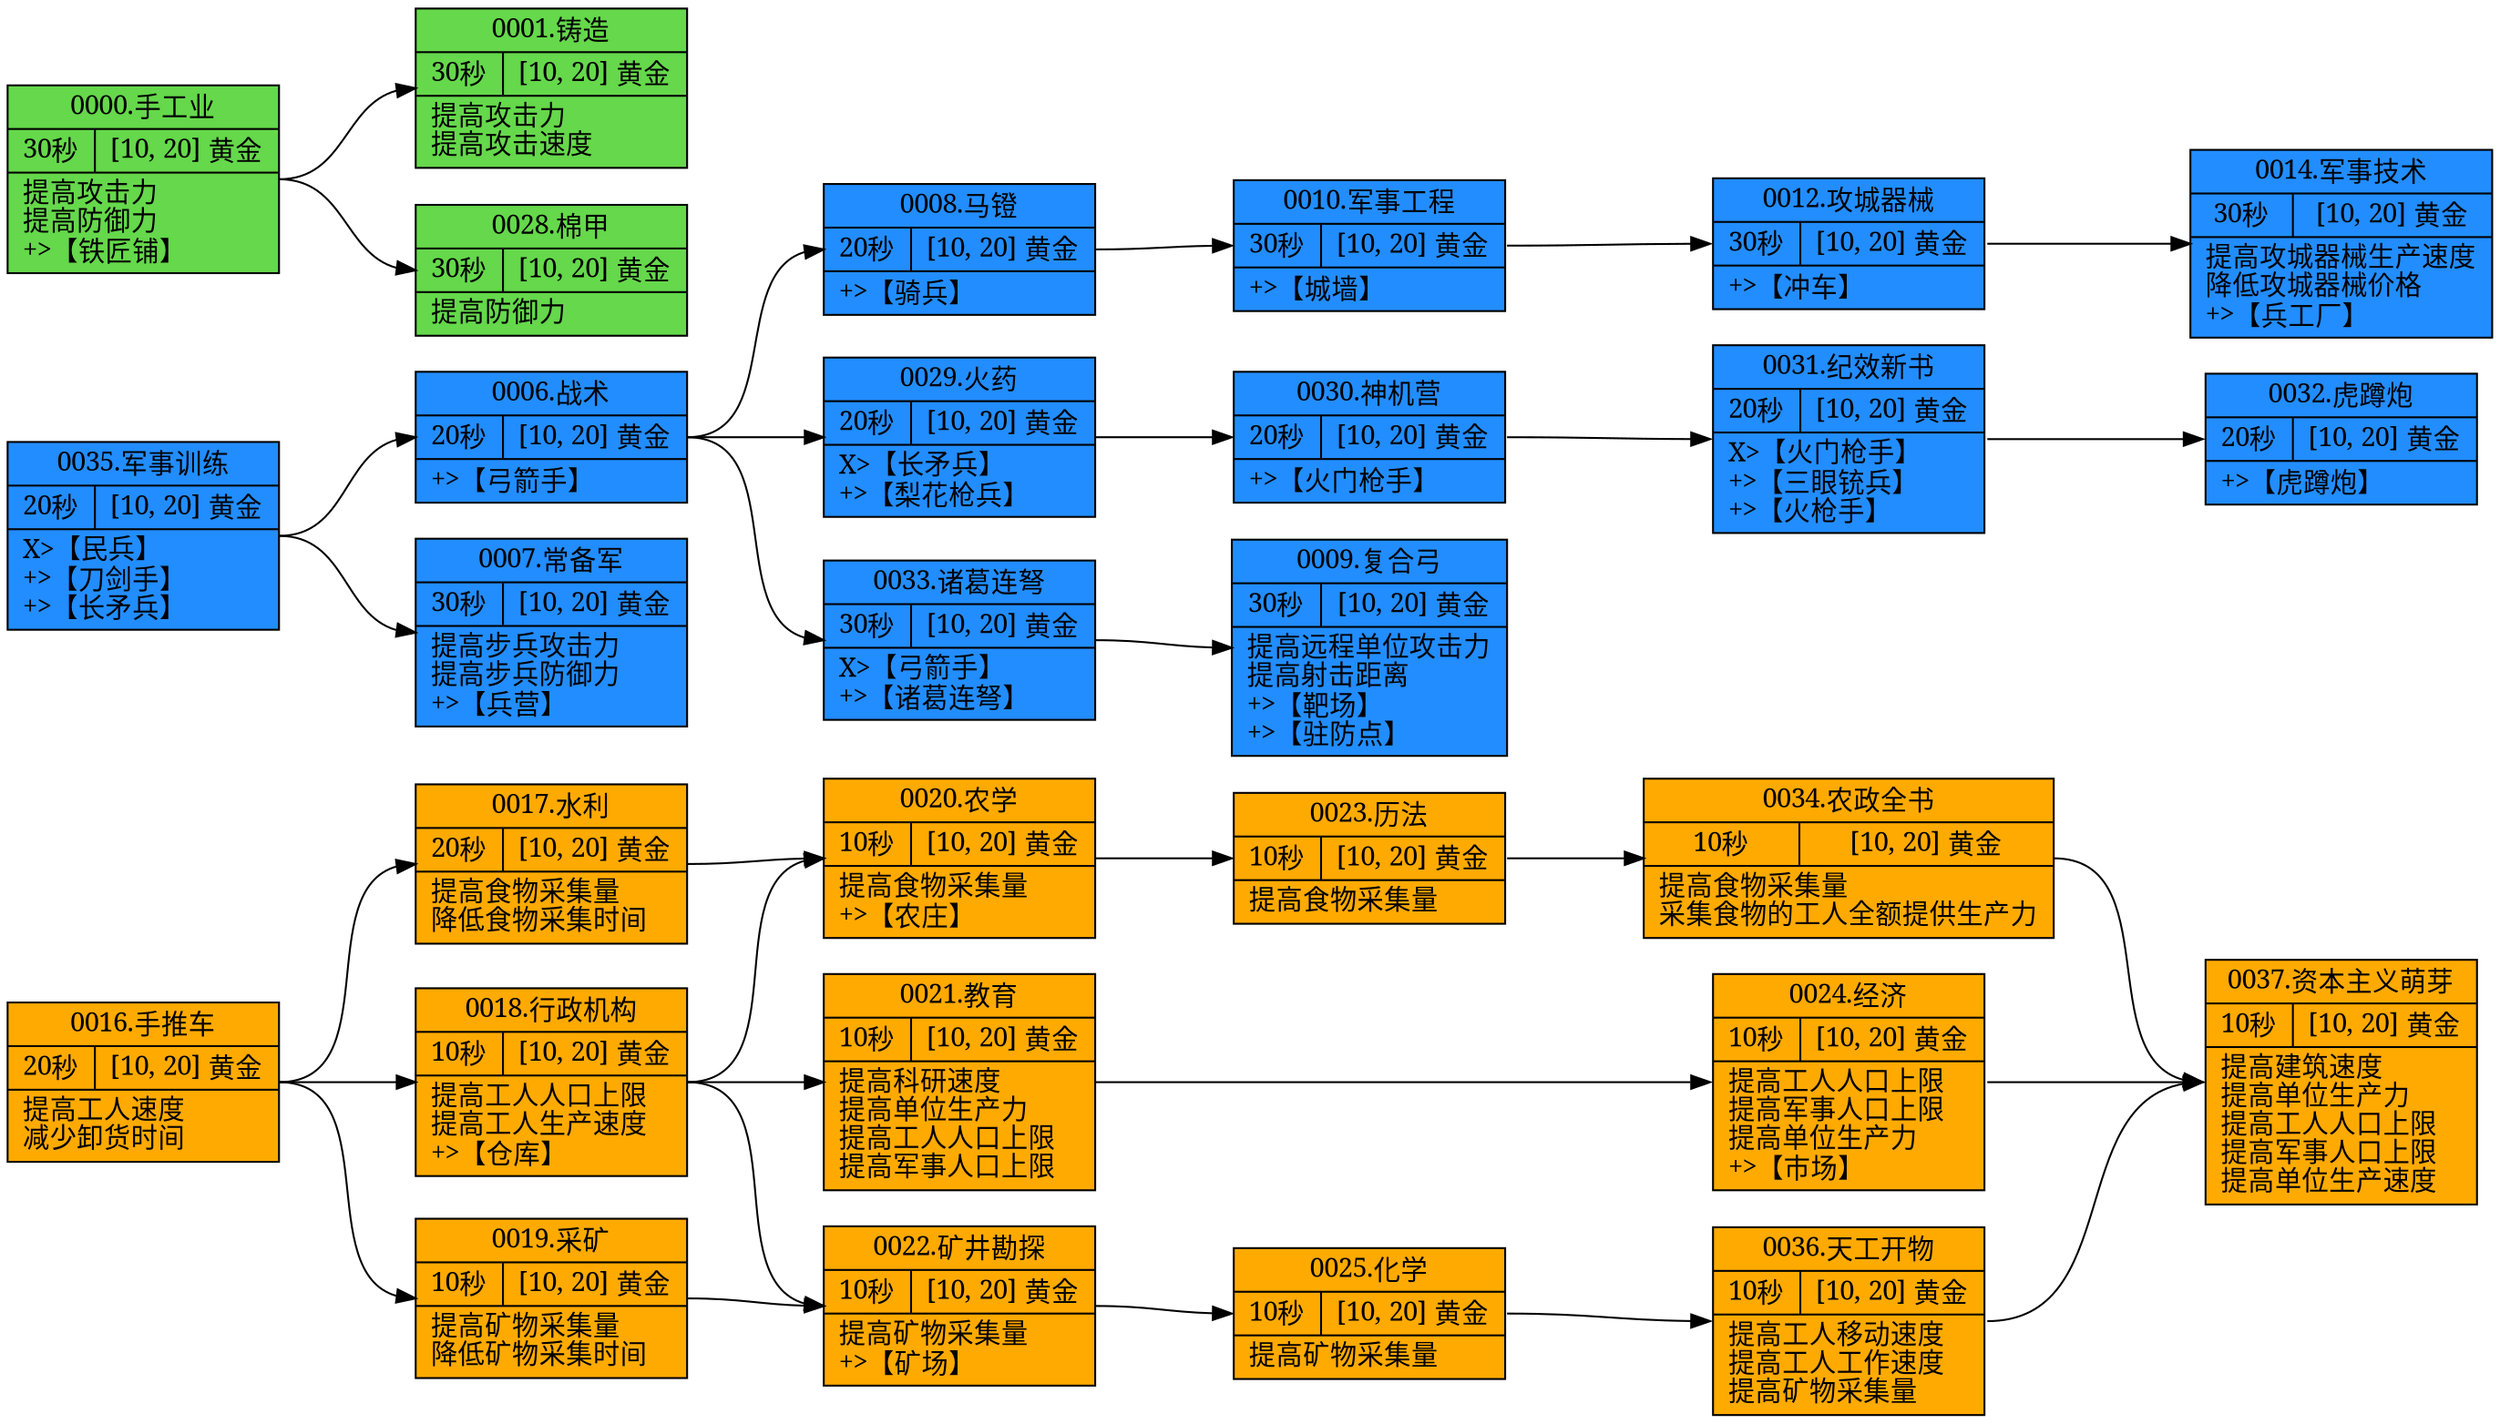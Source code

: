 digraph G {
	rankdir=LR ranksep=1
	"0016.手推车" [label="0016.手推车|{<f0>20秒| <f1>[10, 20] 黄金 }|提高工人速度\l减少卸货时间\l" fillcolor="#ffaa00" fontname=SimSun shape=record style=filled]
	"0017.水利" [label="0017.水利|{<f0>20秒| <f1>[10, 20] 黄金 }|提高食物采集量\l降低食物采集时间\l" fillcolor="#ffaa00" fontname=SimSun shape=record style=filled]
	"0016.手推车":e -> "0017.水利":w [len=2.00]
	"0019.采矿" [label="0019.采矿|{<f0>10秒| <f1>[10, 20] 黄金 }|提高矿物采集量\l降低矿物采集时间\l" fillcolor="#ffaa00" fontname=SimSun shape=record style=filled]
	"0016.手推车":e -> "0019.采矿":w [len=2.00]
	"0018.行政机构" [label="0018.行政机构|{<f0>10秒| <f1>[10, 20] 黄金 }|提高工人人口上限\l提高工人生产速度\l\+\>【仓库】\l" fillcolor="#ffaa00" fontname=SimSun shape=record style=filled]
	"0016.手推车":e -> "0018.行政机构":w [len=2.00]
	"0020.农学" [label="0020.农学|{<f0>10秒| <f1>[10, 20] 黄金 }|提高食物采集量\l\+\>【农庄】\l" fillcolor="#ffaa00" fontname=SimSun shape=record style=filled]
	"0017.水利":e -> "0020.农学":w [len=2.00]
	"0018.行政机构":e -> "0020.农学":w [len=2.00]
	"0023.历法" [label="0023.历法|{<f0>10秒| <f1>[10, 20] 黄金 }|提高食物采集量\l" fillcolor="#ffaa00" fontname=SimSun shape=record style=filled]
	"0020.农学":e -> "0023.历法":w [len=2.00]
	"0034.农政全书" [label="0034.农政全书|{<f0>10秒| <f1>[10, 20] 黄金 }|提高食物采集量\l采集食物的工人全额提供生产力\l" fillcolor="#ffaa00" fontname=SimSun shape=record style=filled]
	"0023.历法":e -> "0034.农政全书":w [len=2.00]
	"0022.矿井勘探" [label="0022.矿井勘探|{<f0>10秒| <f1>[10, 20] 黄金 }|提高矿物采集量\l\+\>【矿场】\l" fillcolor="#ffaa00" fontname=SimSun shape=record style=filled]
	"0019.采矿":e -> "0022.矿井勘探":w [len=2.00]
	"0018.行政机构":e -> "0022.矿井勘探":w [len=2.00]
	"0025.化学" [label="0025.化学|{<f0>10秒| <f1>[10, 20] 黄金 }|提高矿物采集量\l" fillcolor="#ffaa00" fontname=SimSun shape=record style=filled]
	"0022.矿井勘探":e -> "0025.化学":w [len=2.00]
	"0036.天工开物" [label="0036.天工开物|{<f0>10秒| <f1>[10, 20] 黄金 }|提高工人移动速度\l提高工人工作速度\l提高矿物采集量\l" fillcolor="#ffaa00" fontname=SimSun shape=record style=filled]
	"0025.化学":e -> "0036.天工开物":w [len=2.00]
	"0021.教育" [label="0021.教育|{<f0>10秒| <f1>[10, 20] 黄金 }|提高科研速度\l提高单位生产力\l提高工人人口上限\l提高军事人口上限\l" fillcolor="#ffaa00" fontname=SimSun shape=record style=filled]
	"0018.行政机构":e -> "0021.教育":w [len=2.00]
	"0024.经济" [label="0024.经济|{<f0>10秒| <f1>[10, 20] 黄金 }|提高工人人口上限\l提高军事人口上限\l提高单位生产力\l\+\>【市场】\l" fillcolor="#ffaa00" fontname=SimSun shape=record style=filled]
	"0021.教育":e -> "0024.经济":w [len=2.00]
	"0037.资本主义萌芽" [label="0037.资本主义萌芽|{<f0>10秒| <f1>[10, 20] 黄金 }|提高建筑速度\l提高单位生产力\l提高工人人口上限\l提高军事人口上限\l提高单位生产速度\l" fillcolor="#ffaa00" fontname=SimSun shape=record style=filled]
	"0036.天工开物":e -> "0037.资本主义萌芽":w [len=2.00]
	"0034.农政全书":e -> "0037.资本主义萌芽":w [len=2.00]
	"0024.经济":e -> "0037.资本主义萌芽":w [len=2.00]
	"0035.军事训练" [label="0035.军事训练|{<f0>20秒| <f1>[10, 20] 黄金 }|\X\>【民兵】\l\+\>【刀剑手】\l\+\>【长矛兵】\l" fillcolor="#228dff" fontname=SimSun shape=record style=filled]
	"0006.战术" [label="0006.战术|{<f0>20秒| <f1>[10, 20] 黄金 }|\+\>【弓箭手】\l" fillcolor="#228dff" fontname=SimSun shape=record style=filled]
	"0035.军事训练":e -> "0006.战术":w [len=2.00]
	"0008.马镫" [label="0008.马镫|{<f0>20秒| <f1>[10, 20] 黄金 }|\+\>【骑兵】\l" fillcolor="#228dff" fontname=SimSun shape=record style=filled]
	"0006.战术":e -> "0008.马镫":w [len=2.00]
	"0010.军事工程" [label="0010.军事工程|{<f0>30秒| <f1>[10, 20] 黄金 }|\+\>【城墙】\l" fillcolor="#228dff" fontname=SimSun shape=record style=filled]
	"0008.马镫":e -> "0010.军事工程":w [len=2.00]
	"0012.攻城器械" [label="0012.攻城器械|{<f0>30秒| <f1>[10, 20] 黄金 }|\+\>【冲车】\l" fillcolor="#228dff" fontname=SimSun shape=record style=filled]
	"0010.军事工程":e -> "0012.攻城器械":w [len=2.00]
	"0029.火药" [label="0029.火药|{<f0>20秒| <f1>[10, 20] 黄金 }|\X\>【长矛兵】\l\+\>【梨花枪兵】\l" fillcolor="#228dff" fontname=SimSun shape=record style=filled]
	"0006.战术":e -> "0029.火药":w [len=2.00]
	"0030.神机营" [label="0030.神机营|{<f0>20秒| <f1>[10, 20] 黄金 }|\+\>【火门枪手】\l" fillcolor="#228dff" fontname=SimSun shape=record style=filled]
	"0029.火药":e -> "0030.神机营":w [len=2.00]
	"0031.纪效新书" [label="0031.纪效新书|{<f0>20秒| <f1>[10, 20] 黄金 }|\X\>【火门枪手】\l\+\>【三眼铳兵】\l\+\>【火枪手】\l" fillcolor="#228dff" fontname=SimSun shape=record style=filled]
	"0030.神机营":e -> "0031.纪效新书":w [len=2.00]
	"0032.虎蹲炮" [label="0032.虎蹲炮|{<f0>20秒| <f1>[10, 20] 黄金 }|\+\>【虎蹲炮】\l" fillcolor="#228dff" fontname=SimSun shape=record style=filled]
	"0031.纪效新书":e -> "0032.虎蹲炮":w [len=2.00]
	"0007.常备军" [label="0007.常备军|{<f0>30秒| <f1>[10, 20] 黄金 }|提高步兵攻击力\l提高步兵防御力\l\+\>【兵营】\l" fillcolor="#228dff" fontname=SimSun shape=record style=filled]
	"0035.军事训练":e -> "0007.常备军":w [len=2.00]
	"0033.诸葛连弩" [label="0033.诸葛连弩|{<f0>30秒| <f1>[10, 20] 黄金 }|\X\>【弓箭手】\l\+\>【诸葛连弩】\l" fillcolor="#228dff" fontname=SimSun shape=record style=filled]
	"0006.战术":e -> "0033.诸葛连弩":w [len=2.00]
	"0009.复合弓" [label="0009.复合弓|{<f0>30秒| <f1>[10, 20] 黄金 }|提高远程单位攻击力\l提高射击距离\l\+\>【靶场】\l\+\>【驻防点】\l" fillcolor="#228dff" fontname=SimSun shape=record style=filled]
	"0033.诸葛连弩":e -> "0009.复合弓":w [len=2.00]
	"0014.军事技术" [label="0014.军事技术|{<f0>30秒| <f1>[10, 20] 黄金 }|提高攻城器械生产速度\l降低攻城器械价格\l\+\>【兵工厂】\l" fillcolor="#228dff" fontname=SimSun shape=record style=filled]
	"0012.攻城器械":e -> "0014.军事技术":w [len=2.00]
	"0000.手工业" [label="0000.手工业|{<f0>30秒| <f1>[10, 20] 黄金 }|提高攻击力\l提高防御力\l\+\>【铁匠铺】\l" fillcolor="#65d84b" fontname=SimSun shape=record style=filled]
	"0001.铸造" [label="0001.铸造|{<f0>30秒| <f1>[10, 20] 黄金 }|提高攻击力\l提高攻击速度\l" fillcolor="#65d84b" fontname=SimSun shape=record style=filled]
	"0000.手工业":e -> "0001.铸造":w [len=2.00]
	"0028.棉甲" [label="0028.棉甲|{<f0>30秒| <f1>[10, 20] 黄金 }|提高防御力\l" fillcolor="#65d84b" fontname=SimSun shape=record style=filled]
	"0000.手工业":e -> "0028.棉甲":w [len=2.00]
}
